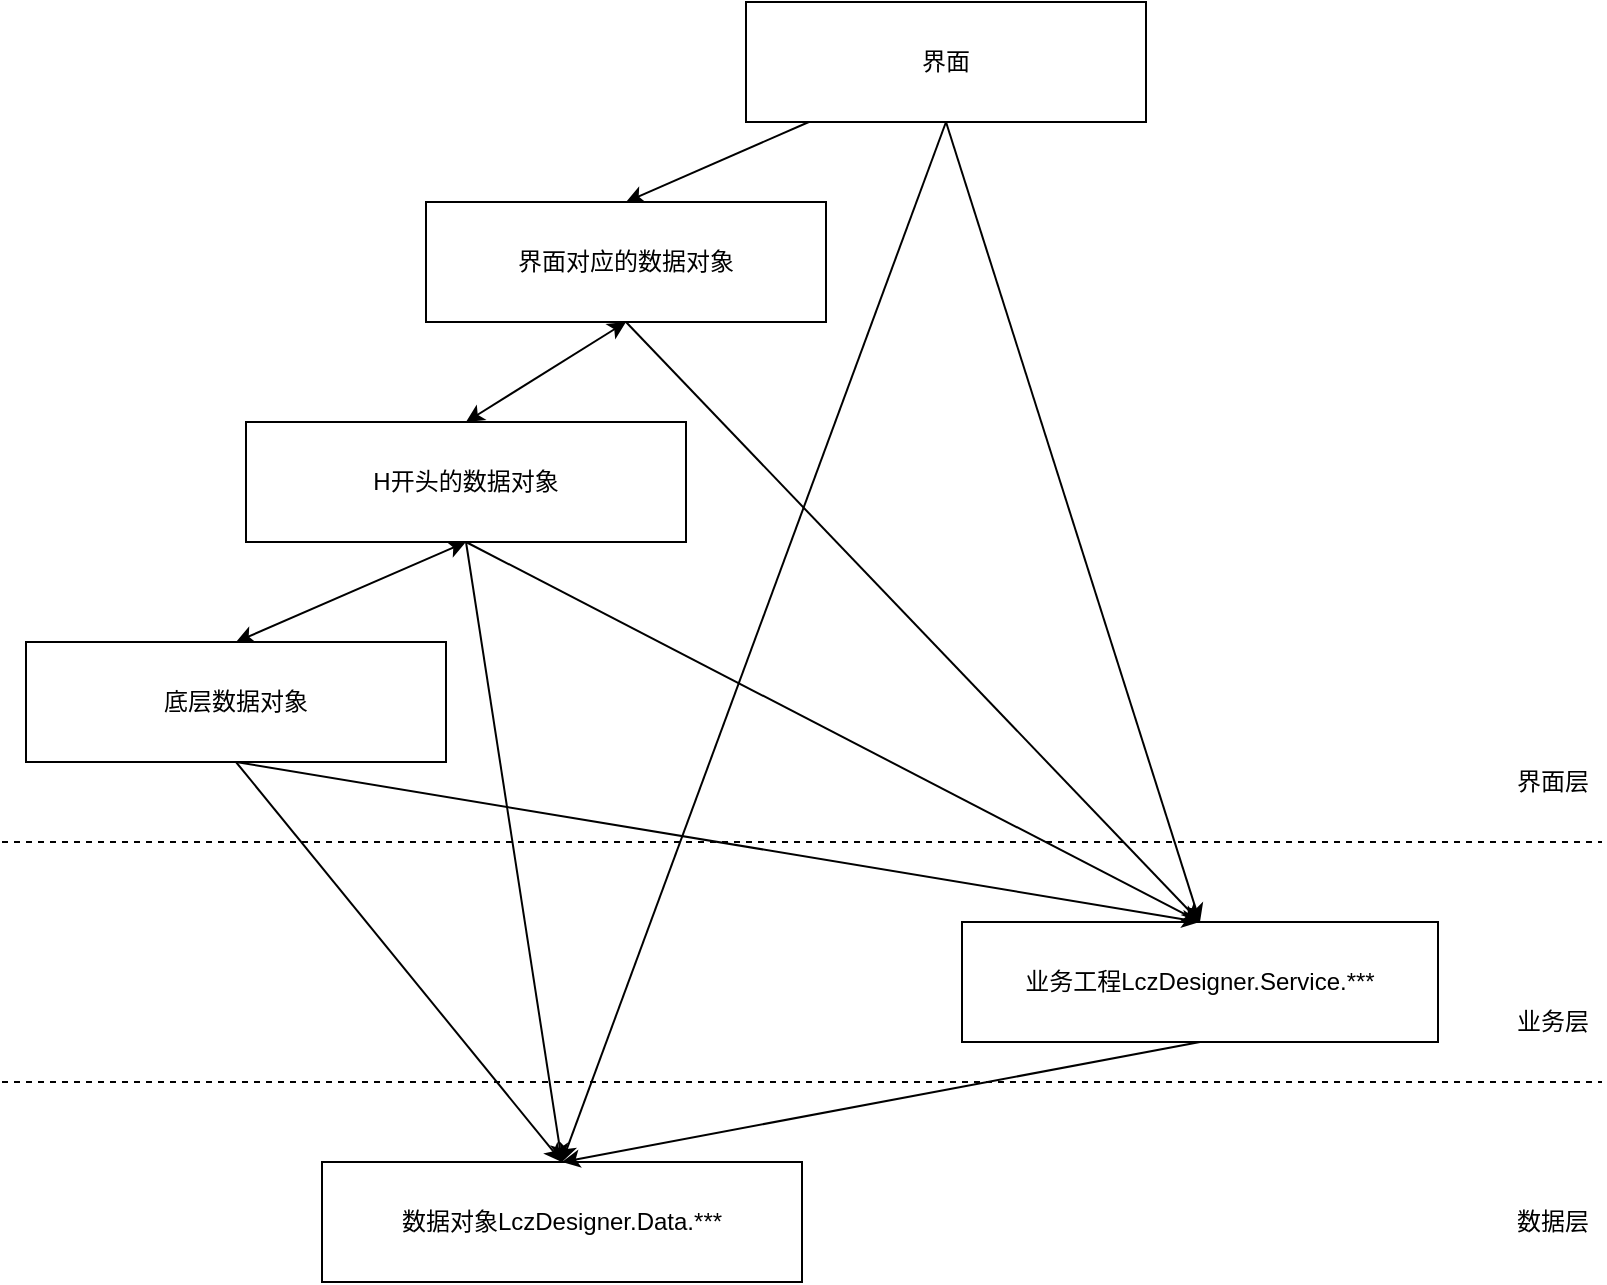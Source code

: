 <mxfile version="13.1.11" type="github">
  <diagram id="CalV7spZe0ttn7tdiSIR" name="第 1 页">
    <mxGraphModel dx="1230" dy="876" grid="1" gridSize="10" guides="1" tooltips="1" connect="1" arrows="1" fold="1" page="1" pageScale="1" pageWidth="827" pageHeight="1169" math="0" shadow="0">
      <root>
        <mxCell id="0" />
        <mxCell id="1" parent="0" />
        <mxCell id="xjZ5U-POxhpRdYM-9Ca2-1" value="数据对象LczDesigner.Data.***&lt;br&gt;" style="rounded=0;whiteSpace=wrap;html=1;" parent="1" vertex="1">
          <mxGeometry x="160" y="640" width="240" height="60" as="geometry" />
        </mxCell>
        <mxCell id="xjZ5U-POxhpRdYM-9Ca2-2" value="H开头的数据对象" style="rounded=0;whiteSpace=wrap;html=1;" parent="1" vertex="1">
          <mxGeometry x="122" y="270" width="220" height="60" as="geometry" />
        </mxCell>
        <mxCell id="xjZ5U-POxhpRdYM-9Ca2-3" value="底层数据对象" style="rounded=0;whiteSpace=wrap;html=1;" parent="1" vertex="1">
          <mxGeometry x="12" y="380" width="210" height="60" as="geometry" />
        </mxCell>
        <mxCell id="xjZ5U-POxhpRdYM-9Ca2-4" value="" style="endArrow=classic;html=1;entryX=0.5;entryY=0;entryDx=0;entryDy=0;exitX=0.5;exitY=1;exitDx=0;exitDy=0;" parent="1" source="xjZ5U-POxhpRdYM-9Ca2-2" target="xjZ5U-POxhpRdYM-9Ca2-1" edge="1">
          <mxGeometry width="50" height="50" relative="1" as="geometry">
            <mxPoint x="322" y="400" as="sourcePoint" />
            <mxPoint x="372" y="350" as="targetPoint" />
          </mxGeometry>
        </mxCell>
        <mxCell id="xjZ5U-POxhpRdYM-9Ca2-5" value="" style="endArrow=classic;html=1;entryX=0.5;entryY=0;entryDx=0;entryDy=0;exitX=0.5;exitY=1;exitDx=0;exitDy=0;" parent="1" source="xjZ5U-POxhpRdYM-9Ca2-3" target="xjZ5U-POxhpRdYM-9Ca2-1" edge="1">
          <mxGeometry width="50" height="50" relative="1" as="geometry">
            <mxPoint x="402" y="480" as="sourcePoint" />
            <mxPoint x="452" y="430" as="targetPoint" />
          </mxGeometry>
        </mxCell>
        <mxCell id="xjZ5U-POxhpRdYM-9Ca2-6" value="界面" style="rounded=0;whiteSpace=wrap;html=1;" parent="1" vertex="1">
          <mxGeometry x="372" y="60" width="200" height="60" as="geometry" />
        </mxCell>
        <mxCell id="xjZ5U-POxhpRdYM-9Ca2-7" value="界面对应的数据对象" style="rounded=0;whiteSpace=wrap;html=1;" parent="1" vertex="1">
          <mxGeometry x="212" y="160" width="200" height="60" as="geometry" />
        </mxCell>
        <mxCell id="xjZ5U-POxhpRdYM-9Ca2-8" value="" style="endArrow=classic;html=1;entryX=0.5;entryY=0;entryDx=0;entryDy=0;" parent="1" source="xjZ5U-POxhpRdYM-9Ca2-6" target="xjZ5U-POxhpRdYM-9Ca2-7" edge="1">
          <mxGeometry width="50" height="50" relative="1" as="geometry">
            <mxPoint x="322" y="400" as="sourcePoint" />
            <mxPoint x="372" y="350" as="targetPoint" />
          </mxGeometry>
        </mxCell>
        <mxCell id="xjZ5U-POxhpRdYM-9Ca2-11" value="" style="endArrow=classic;startArrow=classic;html=1;entryX=0.5;entryY=1;entryDx=0;entryDy=0;exitX=0.5;exitY=0;exitDx=0;exitDy=0;" parent="1" source="xjZ5U-POxhpRdYM-9Ca2-3" target="xjZ5U-POxhpRdYM-9Ca2-2" edge="1">
          <mxGeometry width="50" height="50" relative="1" as="geometry">
            <mxPoint x="382" y="360" as="sourcePoint" />
            <mxPoint x="432" y="310" as="targetPoint" />
          </mxGeometry>
        </mxCell>
        <mxCell id="xjZ5U-POxhpRdYM-9Ca2-12" value="" style="endArrow=classic;startArrow=classic;html=1;entryX=0.5;entryY=1;entryDx=0;entryDy=0;exitX=0.5;exitY=0;exitDx=0;exitDy=0;" parent="1" source="xjZ5U-POxhpRdYM-9Ca2-2" target="xjZ5U-POxhpRdYM-9Ca2-7" edge="1">
          <mxGeometry width="50" height="50" relative="1" as="geometry">
            <mxPoint x="152" y="250" as="sourcePoint" />
            <mxPoint x="202" y="200" as="targetPoint" />
          </mxGeometry>
        </mxCell>
        <mxCell id="xjZ5U-POxhpRdYM-9Ca2-13" value="" style="endArrow=classic;html=1;exitX=0.5;exitY=1;exitDx=0;exitDy=0;entryX=0.5;entryY=0;entryDx=0;entryDy=0;" parent="1" source="xjZ5U-POxhpRdYM-9Ca2-6" target="xjZ5U-POxhpRdYM-9Ca2-1" edge="1">
          <mxGeometry width="50" height="50" relative="1" as="geometry">
            <mxPoint x="322" y="400" as="sourcePoint" />
            <mxPoint x="372" y="350" as="targetPoint" />
          </mxGeometry>
        </mxCell>
        <mxCell id="1KcmmYKC7WvlnKZ34BPB-1" value="业务工程LczDesigner.Service.***" style="rounded=0;whiteSpace=wrap;html=1;" vertex="1" parent="1">
          <mxGeometry x="480" y="520" width="238" height="60" as="geometry" />
        </mxCell>
        <mxCell id="1KcmmYKC7WvlnKZ34BPB-2" value="" style="endArrow=classic;html=1;exitX=0.5;exitY=1;exitDx=0;exitDy=0;entryX=0.5;entryY=0;entryDx=0;entryDy=0;" edge="1" parent="1" source="1KcmmYKC7WvlnKZ34BPB-1" target="xjZ5U-POxhpRdYM-9Ca2-1">
          <mxGeometry width="50" height="50" relative="1" as="geometry">
            <mxPoint x="380" y="460" as="sourcePoint" />
            <mxPoint x="280" y="480" as="targetPoint" />
          </mxGeometry>
        </mxCell>
        <mxCell id="1KcmmYKC7WvlnKZ34BPB-3" value="" style="endArrow=classic;html=1;exitX=0.5;exitY=1;exitDx=0;exitDy=0;entryX=0.5;entryY=0;entryDx=0;entryDy=0;" edge="1" parent="1" source="xjZ5U-POxhpRdYM-9Ca2-6" target="1KcmmYKC7WvlnKZ34BPB-1">
          <mxGeometry width="50" height="50" relative="1" as="geometry">
            <mxPoint x="380" y="460" as="sourcePoint" />
            <mxPoint x="430" y="410" as="targetPoint" />
          </mxGeometry>
        </mxCell>
        <mxCell id="1KcmmYKC7WvlnKZ34BPB-4" value="" style="endArrow=classic;html=1;exitX=0.5;exitY=1;exitDx=0;exitDy=0;entryX=0.5;entryY=0;entryDx=0;entryDy=0;" edge="1" parent="1" source="xjZ5U-POxhpRdYM-9Ca2-7" target="1KcmmYKC7WvlnKZ34BPB-1">
          <mxGeometry width="50" height="50" relative="1" as="geometry">
            <mxPoint x="380" y="460" as="sourcePoint" />
            <mxPoint x="430" y="410" as="targetPoint" />
          </mxGeometry>
        </mxCell>
        <mxCell id="1KcmmYKC7WvlnKZ34BPB-5" value="" style="endArrow=classic;html=1;exitX=0.5;exitY=1;exitDx=0;exitDy=0;entryX=0.5;entryY=0;entryDx=0;entryDy=0;" edge="1" parent="1" source="xjZ5U-POxhpRdYM-9Ca2-2" target="1KcmmYKC7WvlnKZ34BPB-1">
          <mxGeometry width="50" height="50" relative="1" as="geometry">
            <mxPoint x="380" y="460" as="sourcePoint" />
            <mxPoint x="430" y="410" as="targetPoint" />
          </mxGeometry>
        </mxCell>
        <mxCell id="1KcmmYKC7WvlnKZ34BPB-6" value="" style="endArrow=classic;html=1;exitX=0.5;exitY=1;exitDx=0;exitDy=0;entryX=0.5;entryY=0;entryDx=0;entryDy=0;" edge="1" parent="1" source="xjZ5U-POxhpRdYM-9Ca2-3" target="1KcmmYKC7WvlnKZ34BPB-1">
          <mxGeometry width="50" height="50" relative="1" as="geometry">
            <mxPoint x="380" y="460" as="sourcePoint" />
            <mxPoint x="430" y="410" as="targetPoint" />
          </mxGeometry>
        </mxCell>
        <mxCell id="1KcmmYKC7WvlnKZ34BPB-11" value="界面层" style="text;html=1;align=center;verticalAlign=middle;resizable=0;points=[];autosize=1;" vertex="1" parent="1">
          <mxGeometry x="750" y="440" width="50" height="20" as="geometry" />
        </mxCell>
        <mxCell id="1KcmmYKC7WvlnKZ34BPB-12" value="业务层" style="text;html=1;align=center;verticalAlign=middle;resizable=0;points=[];autosize=1;" vertex="1" parent="1">
          <mxGeometry x="750" y="560" width="50" height="20" as="geometry" />
        </mxCell>
        <mxCell id="1KcmmYKC7WvlnKZ34BPB-13" value="数据层" style="text;html=1;align=center;verticalAlign=middle;resizable=0;points=[];autosize=1;" vertex="1" parent="1">
          <mxGeometry x="750" y="660" width="50" height="20" as="geometry" />
        </mxCell>
        <mxCell id="1KcmmYKC7WvlnKZ34BPB-14" value="" style="endArrow=none;dashed=1;html=1;" edge="1" parent="1">
          <mxGeometry width="50" height="50" relative="1" as="geometry">
            <mxPoint y="480" as="sourcePoint" />
            <mxPoint x="800" y="480" as="targetPoint" />
          </mxGeometry>
        </mxCell>
        <mxCell id="1KcmmYKC7WvlnKZ34BPB-15" value="" style="endArrow=none;dashed=1;html=1;" edge="1" parent="1">
          <mxGeometry width="50" height="50" relative="1" as="geometry">
            <mxPoint y="600" as="sourcePoint" />
            <mxPoint x="800" y="600" as="targetPoint" />
          </mxGeometry>
        </mxCell>
      </root>
    </mxGraphModel>
  </diagram>
</mxfile>
